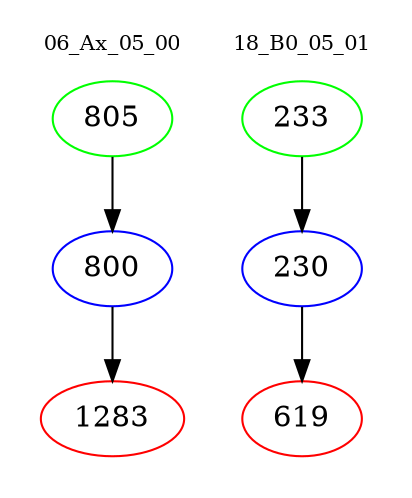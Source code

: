 digraph{
subgraph cluster_0 {
color = white
label = "06_Ax_05_00";
fontsize=10;
T0_805 [label="805", color="green"]
T0_805 -> T0_800 [color="black"]
T0_800 [label="800", color="blue"]
T0_800 -> T0_1283 [color="black"]
T0_1283 [label="1283", color="red"]
}
subgraph cluster_1 {
color = white
label = "18_B0_05_01";
fontsize=10;
T1_233 [label="233", color="green"]
T1_233 -> T1_230 [color="black"]
T1_230 [label="230", color="blue"]
T1_230 -> T1_619 [color="black"]
T1_619 [label="619", color="red"]
}
}
